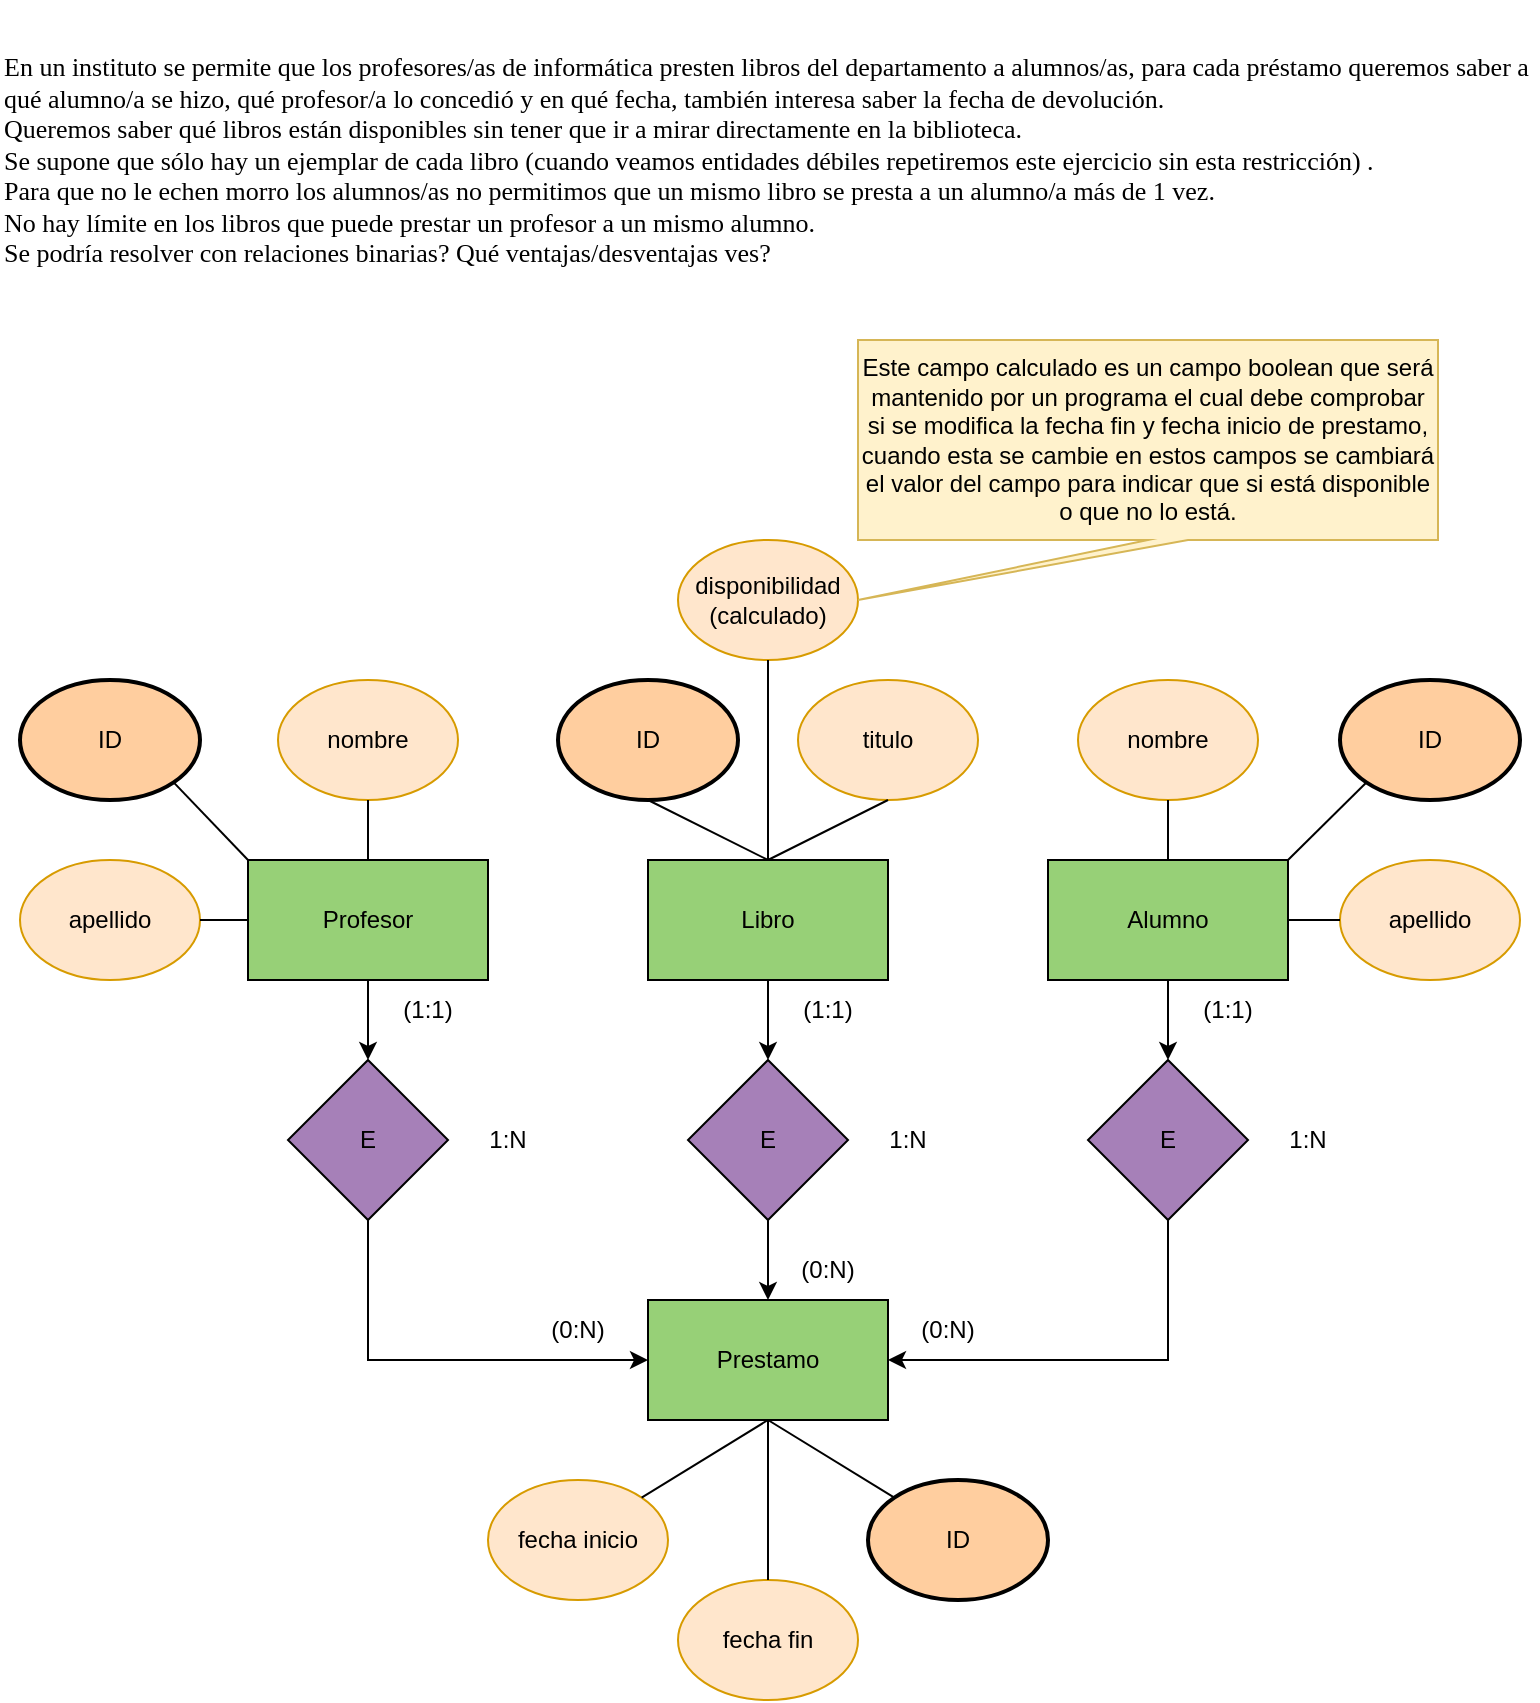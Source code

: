 <mxfile version="22.1.1" type="github">
  <diagram name="Página-1" id="kqf7d28a6P8wFACynmq2">
    <mxGraphModel dx="1434" dy="750" grid="1" gridSize="10" guides="1" tooltips="1" connect="1" arrows="1" fold="1" page="1" pageScale="1" pageWidth="827" pageHeight="1169" math="0" shadow="0">
      <root>
        <mxCell id="0" />
        <mxCell id="1" parent="0" />
        <mxCell id="vhAOgXMMRNwuM3_dvUDi-1" value="En un instituto se permite que los profesores/as de informática presten libros del departamento a alumnos/as, para cada préstamo queremos saber a qué alumno/a se hizo, qué profesor/a lo concedió y en qué fecha, también interesa saber la fecha de devolución.&lt;br style=&quot;font-size: 13px;&quot;&gt;Queremos saber qué libros están disponibles sin tener que ir a mirar directamente en la biblioteca.&lt;br style=&quot;font-size: 13px;&quot;&gt;Se supone que sólo hay un ejemplar de cada libro (cuando veamos entidades débiles repetiremos este ejercicio sin esta restricción) .&lt;br style=&quot;font-size: 13px;&quot;&gt;Para que no le echen morro los alumnos/as no permitimos que un mismo libro se presta a un alumno/a más de 1 vez.&lt;br style=&quot;font-size: 13px;&quot;&gt;No hay límite en los libros que puede prestar un profesor a un mismo alumno.&lt;br style=&quot;font-size: 13px;&quot;&gt;Se podría resolver con relaciones binarias? Qué ventajas/desventajas ves?" style="text;html=1;strokeColor=none;fillColor=none;align=left;verticalAlign=middle;whiteSpace=wrap;rounded=0;fontSize=13;fontStyle=0;fontFamily=Verdana;" parent="1" vertex="1">
          <mxGeometry x="29" y="40" width="769" height="160" as="geometry" />
        </mxCell>
        <mxCell id="vhAOgXMMRNwuM3_dvUDi-10" style="edgeStyle=orthogonalEdgeStyle;rounded=0;orthogonalLoop=1;jettySize=auto;html=1;exitX=0.5;exitY=1;exitDx=0;exitDy=0;entryX=0.5;entryY=0;entryDx=0;entryDy=0;" parent="1" source="vhAOgXMMRNwuM3_dvUDi-2" target="vhAOgXMMRNwuM3_dvUDi-6" edge="1">
          <mxGeometry relative="1" as="geometry" />
        </mxCell>
        <mxCell id="vhAOgXMMRNwuM3_dvUDi-2" value="Profesor" style="rounded=0;whiteSpace=wrap;html=1;fillColor=#97D077;" parent="1" vertex="1">
          <mxGeometry x="153" y="470" width="120" height="60" as="geometry" />
        </mxCell>
        <mxCell id="vhAOgXMMRNwuM3_dvUDi-14" style="edgeStyle=orthogonalEdgeStyle;rounded=0;orthogonalLoop=1;jettySize=auto;html=1;exitX=0.5;exitY=1;exitDx=0;exitDy=0;entryX=0.5;entryY=0;entryDx=0;entryDy=0;" parent="1" source="vhAOgXMMRNwuM3_dvUDi-3" target="vhAOgXMMRNwuM3_dvUDi-8" edge="1">
          <mxGeometry relative="1" as="geometry" />
        </mxCell>
        <mxCell id="vhAOgXMMRNwuM3_dvUDi-3" value="Alumno" style="rounded=0;whiteSpace=wrap;html=1;fillColor=#97D077;" parent="1" vertex="1">
          <mxGeometry x="553" y="470" width="120" height="60" as="geometry" />
        </mxCell>
        <mxCell id="vhAOgXMMRNwuM3_dvUDi-12" style="edgeStyle=orthogonalEdgeStyle;rounded=0;orthogonalLoop=1;jettySize=auto;html=1;exitX=0.5;exitY=1;exitDx=0;exitDy=0;entryX=0.5;entryY=0;entryDx=0;entryDy=0;" parent="1" source="vhAOgXMMRNwuM3_dvUDi-4" target="vhAOgXMMRNwuM3_dvUDi-7" edge="1">
          <mxGeometry relative="1" as="geometry" />
        </mxCell>
        <mxCell id="vhAOgXMMRNwuM3_dvUDi-4" value="Libro" style="rounded=0;whiteSpace=wrap;html=1;fillColor=#97D077;" parent="1" vertex="1">
          <mxGeometry x="353" y="470" width="120" height="60" as="geometry" />
        </mxCell>
        <mxCell id="vhAOgXMMRNwuM3_dvUDi-5" value="Prestamo" style="rounded=0;whiteSpace=wrap;html=1;fillColor=#97D077;" parent="1" vertex="1">
          <mxGeometry x="353" y="690" width="120" height="60" as="geometry" />
        </mxCell>
        <mxCell id="vhAOgXMMRNwuM3_dvUDi-11" style="edgeStyle=orthogonalEdgeStyle;rounded=0;orthogonalLoop=1;jettySize=auto;html=1;exitX=0.5;exitY=1;exitDx=0;exitDy=0;entryX=0;entryY=0.5;entryDx=0;entryDy=0;" parent="1" source="vhAOgXMMRNwuM3_dvUDi-6" target="vhAOgXMMRNwuM3_dvUDi-5" edge="1">
          <mxGeometry relative="1" as="geometry" />
        </mxCell>
        <mxCell id="vhAOgXMMRNwuM3_dvUDi-6" value="E" style="rhombus;whiteSpace=wrap;html=1;fillColor=#A680B8;" parent="1" vertex="1">
          <mxGeometry x="173" y="570" width="80" height="80" as="geometry" />
        </mxCell>
        <mxCell id="vhAOgXMMRNwuM3_dvUDi-13" style="edgeStyle=orthogonalEdgeStyle;rounded=0;orthogonalLoop=1;jettySize=auto;html=1;exitX=0.5;exitY=1;exitDx=0;exitDy=0;entryX=0.5;entryY=0;entryDx=0;entryDy=0;" parent="1" source="vhAOgXMMRNwuM3_dvUDi-7" target="vhAOgXMMRNwuM3_dvUDi-5" edge="1">
          <mxGeometry relative="1" as="geometry" />
        </mxCell>
        <mxCell id="vhAOgXMMRNwuM3_dvUDi-7" value="E" style="rhombus;whiteSpace=wrap;html=1;fillColor=#A680B8;" parent="1" vertex="1">
          <mxGeometry x="373" y="570" width="80" height="80" as="geometry" />
        </mxCell>
        <mxCell id="vhAOgXMMRNwuM3_dvUDi-15" style="edgeStyle=orthogonalEdgeStyle;rounded=0;orthogonalLoop=1;jettySize=auto;html=1;exitX=0.5;exitY=1;exitDx=0;exitDy=0;entryX=1;entryY=0.5;entryDx=0;entryDy=0;" parent="1" source="vhAOgXMMRNwuM3_dvUDi-8" target="vhAOgXMMRNwuM3_dvUDi-5" edge="1">
          <mxGeometry relative="1" as="geometry" />
        </mxCell>
        <mxCell id="vhAOgXMMRNwuM3_dvUDi-8" value="E" style="rhombus;whiteSpace=wrap;html=1;fillColor=#A680B8;" parent="1" vertex="1">
          <mxGeometry x="573" y="570" width="80" height="80" as="geometry" />
        </mxCell>
        <mxCell id="vhAOgXMMRNwuM3_dvUDi-29" style="rounded=0;orthogonalLoop=1;jettySize=auto;html=1;exitX=1;exitY=1;exitDx=0;exitDy=0;entryX=0;entryY=0;entryDx=0;entryDy=0;endArrow=none;endFill=0;" parent="1" source="vhAOgXMMRNwuM3_dvUDi-16" target="vhAOgXMMRNwuM3_dvUDi-2" edge="1">
          <mxGeometry relative="1" as="geometry" />
        </mxCell>
        <mxCell id="vhAOgXMMRNwuM3_dvUDi-16" value="ID" style="ellipse;whiteSpace=wrap;html=1;strokeWidth=2;fillColor=#FFCE9F;" parent="1" vertex="1">
          <mxGeometry x="39" y="380" width="90" height="60" as="geometry" />
        </mxCell>
        <mxCell id="vhAOgXMMRNwuM3_dvUDi-17" value="fecha inicio" style="ellipse;whiteSpace=wrap;html=1;fillColor=#ffe6cc;strokeColor=#d79b00;" parent="1" vertex="1">
          <mxGeometry x="273" y="780" width="90" height="60" as="geometry" />
        </mxCell>
        <mxCell id="vhAOgXMMRNwuM3_dvUDi-18" value="ID" style="ellipse;whiteSpace=wrap;html=1;strokeWidth=2;fillColor=#FFCE9F;" parent="1" vertex="1">
          <mxGeometry x="308" y="380" width="90" height="60" as="geometry" />
        </mxCell>
        <mxCell id="vhAOgXMMRNwuM3_dvUDi-19" value="ID" style="ellipse;whiteSpace=wrap;html=1;strokeWidth=2;fillColor=#FFCE9F;" parent="1" vertex="1">
          <mxGeometry x="699" y="380" width="90" height="60" as="geometry" />
        </mxCell>
        <mxCell id="vhAOgXMMRNwuM3_dvUDi-20" value="ID" style="ellipse;whiteSpace=wrap;html=1;strokeWidth=2;fillColor=#FFCE9F;" parent="1" vertex="1">
          <mxGeometry x="463" y="780" width="90" height="60" as="geometry" />
        </mxCell>
        <mxCell id="vhAOgXMMRNwuM3_dvUDi-23" value="nombre" style="ellipse;whiteSpace=wrap;html=1;fillColor=#ffe6cc;strokeColor=#d79b00;" parent="1" vertex="1">
          <mxGeometry x="568" y="380" width="90" height="60" as="geometry" />
        </mxCell>
        <mxCell id="vhAOgXMMRNwuM3_dvUDi-24" value="apellido" style="ellipse;whiteSpace=wrap;html=1;fillColor=#ffe6cc;strokeColor=#d79b00;" parent="1" vertex="1">
          <mxGeometry x="699" y="470" width="90" height="60" as="geometry" />
        </mxCell>
        <mxCell id="vhAOgXMMRNwuM3_dvUDi-25" value="titulo" style="ellipse;whiteSpace=wrap;html=1;fillColor=#ffe6cc;strokeColor=#d79b00;" parent="1" vertex="1">
          <mxGeometry x="428" y="380" width="90" height="60" as="geometry" />
        </mxCell>
        <mxCell id="vhAOgXMMRNwuM3_dvUDi-26" value="nombre" style="ellipse;whiteSpace=wrap;html=1;fillColor=#ffe6cc;strokeColor=#d79b00;" parent="1" vertex="1">
          <mxGeometry x="168" y="380" width="90" height="60" as="geometry" />
        </mxCell>
        <mxCell id="vhAOgXMMRNwuM3_dvUDi-27" value="apellido" style="ellipse;whiteSpace=wrap;html=1;fillColor=#ffe6cc;strokeColor=#d79b00;" parent="1" vertex="1">
          <mxGeometry x="39" y="470" width="90" height="60" as="geometry" />
        </mxCell>
        <mxCell id="vhAOgXMMRNwuM3_dvUDi-28" value="" style="endArrow=none;html=1;rounded=0;entryX=0.5;entryY=1;entryDx=0;entryDy=0;exitX=0.5;exitY=0;exitDx=0;exitDy=0;" parent="1" source="vhAOgXMMRNwuM3_dvUDi-2" target="vhAOgXMMRNwuM3_dvUDi-26" edge="1">
          <mxGeometry width="50" height="50" relative="1" as="geometry">
            <mxPoint x="269" y="520" as="sourcePoint" />
            <mxPoint x="319" y="470" as="targetPoint" />
          </mxGeometry>
        </mxCell>
        <mxCell id="vhAOgXMMRNwuM3_dvUDi-30" value="" style="endArrow=none;html=1;rounded=0;exitX=1;exitY=0.5;exitDx=0;exitDy=0;entryX=0;entryY=0.5;entryDx=0;entryDy=0;" parent="1" source="vhAOgXMMRNwuM3_dvUDi-27" target="vhAOgXMMRNwuM3_dvUDi-2" edge="1">
          <mxGeometry width="50" height="50" relative="1" as="geometry">
            <mxPoint x="269" y="520" as="sourcePoint" />
            <mxPoint x="319" y="470" as="targetPoint" />
          </mxGeometry>
        </mxCell>
        <mxCell id="vhAOgXMMRNwuM3_dvUDi-31" value="" style="endArrow=none;html=1;rounded=0;entryX=0.5;entryY=0;entryDx=0;entryDy=0;exitX=0.5;exitY=1;exitDx=0;exitDy=0;" parent="1" source="vhAOgXMMRNwuM3_dvUDi-18" target="vhAOgXMMRNwuM3_dvUDi-4" edge="1">
          <mxGeometry width="50" height="50" relative="1" as="geometry">
            <mxPoint x="269" y="520" as="sourcePoint" />
            <mxPoint x="319" y="470" as="targetPoint" />
          </mxGeometry>
        </mxCell>
        <mxCell id="vhAOgXMMRNwuM3_dvUDi-32" value="" style="endArrow=none;html=1;rounded=0;entryX=0.5;entryY=0;entryDx=0;entryDy=0;exitX=0.5;exitY=1;exitDx=0;exitDy=0;" parent="1" source="vhAOgXMMRNwuM3_dvUDi-25" target="vhAOgXMMRNwuM3_dvUDi-4" edge="1">
          <mxGeometry width="50" height="50" relative="1" as="geometry">
            <mxPoint x="269" y="520" as="sourcePoint" />
            <mxPoint x="319" y="470" as="targetPoint" />
          </mxGeometry>
        </mxCell>
        <mxCell id="vhAOgXMMRNwuM3_dvUDi-33" value="" style="endArrow=none;html=1;rounded=0;entryX=0.5;entryY=0;entryDx=0;entryDy=0;exitX=0.5;exitY=1;exitDx=0;exitDy=0;" parent="1" source="vhAOgXMMRNwuM3_dvUDi-23" target="vhAOgXMMRNwuM3_dvUDi-3" edge="1">
          <mxGeometry width="50" height="50" relative="1" as="geometry">
            <mxPoint x="269" y="520" as="sourcePoint" />
            <mxPoint x="319" y="470" as="targetPoint" />
          </mxGeometry>
        </mxCell>
        <mxCell id="vhAOgXMMRNwuM3_dvUDi-35" value="" style="endArrow=none;html=1;rounded=0;entryX=1;entryY=0;entryDx=0;entryDy=0;exitX=0;exitY=1;exitDx=0;exitDy=0;" parent="1" source="vhAOgXMMRNwuM3_dvUDi-19" target="vhAOgXMMRNwuM3_dvUDi-3" edge="1">
          <mxGeometry width="50" height="50" relative="1" as="geometry">
            <mxPoint x="709" y="450" as="sourcePoint" />
            <mxPoint x="319" y="470" as="targetPoint" />
          </mxGeometry>
        </mxCell>
        <mxCell id="vhAOgXMMRNwuM3_dvUDi-36" value="" style="endArrow=none;html=1;rounded=0;entryX=1;entryY=0.5;entryDx=0;entryDy=0;exitX=0;exitY=0.5;exitDx=0;exitDy=0;" parent="1" source="vhAOgXMMRNwuM3_dvUDi-24" target="vhAOgXMMRNwuM3_dvUDi-3" edge="1">
          <mxGeometry width="50" height="50" relative="1" as="geometry">
            <mxPoint x="269" y="520" as="sourcePoint" />
            <mxPoint x="319" y="470" as="targetPoint" />
          </mxGeometry>
        </mxCell>
        <mxCell id="vhAOgXMMRNwuM3_dvUDi-38" value="fecha fin" style="ellipse;whiteSpace=wrap;html=1;fillColor=#ffe6cc;strokeColor=#d79b00;" parent="1" vertex="1">
          <mxGeometry x="368" y="830" width="90" height="60" as="geometry" />
        </mxCell>
        <mxCell id="vhAOgXMMRNwuM3_dvUDi-39" value="(0:N)" style="text;html=1;strokeColor=none;fillColor=none;align=center;verticalAlign=middle;whiteSpace=wrap;rounded=0;" parent="1" vertex="1">
          <mxGeometry x="288" y="690" width="60" height="30" as="geometry" />
        </mxCell>
        <mxCell id="vhAOgXMMRNwuM3_dvUDi-40" value="(1:1)" style="text;html=1;strokeColor=none;fillColor=none;align=center;verticalAlign=middle;whiteSpace=wrap;rounded=0;" parent="1" vertex="1">
          <mxGeometry x="213" y="530" width="60" height="30" as="geometry" />
        </mxCell>
        <mxCell id="vhAOgXMMRNwuM3_dvUDi-41" value="1:N" style="text;html=1;strokeColor=none;fillColor=none;align=center;verticalAlign=middle;whiteSpace=wrap;rounded=0;" parent="1" vertex="1">
          <mxGeometry x="253" y="595" width="60" height="30" as="geometry" />
        </mxCell>
        <mxCell id="vhAOgXMMRNwuM3_dvUDi-42" value="(0:N)" style="text;html=1;strokeColor=none;fillColor=none;align=center;verticalAlign=middle;whiteSpace=wrap;rounded=0;" parent="1" vertex="1">
          <mxGeometry x="413" y="660" width="60" height="30" as="geometry" />
        </mxCell>
        <mxCell id="vhAOgXMMRNwuM3_dvUDi-43" value="(1:1)" style="text;html=1;strokeColor=none;fillColor=none;align=center;verticalAlign=middle;whiteSpace=wrap;rounded=0;" parent="1" vertex="1">
          <mxGeometry x="413" y="530" width="60" height="30" as="geometry" />
        </mxCell>
        <mxCell id="vhAOgXMMRNwuM3_dvUDi-44" value="1:N" style="text;html=1;strokeColor=none;fillColor=none;align=center;verticalAlign=middle;whiteSpace=wrap;rounded=0;" parent="1" vertex="1">
          <mxGeometry x="453" y="595" width="60" height="30" as="geometry" />
        </mxCell>
        <mxCell id="vhAOgXMMRNwuM3_dvUDi-45" value="(0:N)" style="text;html=1;strokeColor=none;fillColor=none;align=center;verticalAlign=middle;whiteSpace=wrap;rounded=0;" parent="1" vertex="1">
          <mxGeometry x="473" y="690" width="60" height="30" as="geometry" />
        </mxCell>
        <mxCell id="vhAOgXMMRNwuM3_dvUDi-46" value="(1:1)" style="text;html=1;strokeColor=none;fillColor=none;align=center;verticalAlign=middle;whiteSpace=wrap;rounded=0;" parent="1" vertex="1">
          <mxGeometry x="613" y="530" width="60" height="30" as="geometry" />
        </mxCell>
        <mxCell id="vhAOgXMMRNwuM3_dvUDi-47" value="1:N" style="text;html=1;strokeColor=none;fillColor=none;align=center;verticalAlign=middle;whiteSpace=wrap;rounded=0;" parent="1" vertex="1">
          <mxGeometry x="653" y="595" width="60" height="30" as="geometry" />
        </mxCell>
        <mxCell id="vhAOgXMMRNwuM3_dvUDi-48" value="" style="endArrow=none;html=1;rounded=0;entryX=0.5;entryY=1;entryDx=0;entryDy=0;exitX=1;exitY=0;exitDx=0;exitDy=0;" parent="1" source="vhAOgXMMRNwuM3_dvUDi-17" target="vhAOgXMMRNwuM3_dvUDi-5" edge="1">
          <mxGeometry width="50" height="50" relative="1" as="geometry">
            <mxPoint x="269" y="620" as="sourcePoint" />
            <mxPoint x="319" y="570" as="targetPoint" />
          </mxGeometry>
        </mxCell>
        <mxCell id="vhAOgXMMRNwuM3_dvUDi-49" value="" style="endArrow=none;html=1;rounded=0;exitX=0.5;exitY=0;exitDx=0;exitDy=0;entryX=0.5;entryY=1;entryDx=0;entryDy=0;" parent="1" source="vhAOgXMMRNwuM3_dvUDi-38" target="vhAOgXMMRNwuM3_dvUDi-5" edge="1">
          <mxGeometry width="50" height="50" relative="1" as="geometry">
            <mxPoint x="269" y="620" as="sourcePoint" />
            <mxPoint x="409" y="750" as="targetPoint" />
          </mxGeometry>
        </mxCell>
        <mxCell id="vhAOgXMMRNwuM3_dvUDi-50" value="" style="endArrow=none;html=1;rounded=0;entryX=0.5;entryY=1;entryDx=0;entryDy=0;exitX=0;exitY=0;exitDx=0;exitDy=0;" parent="1" source="vhAOgXMMRNwuM3_dvUDi-20" target="vhAOgXMMRNwuM3_dvUDi-5" edge="1">
          <mxGeometry width="50" height="50" relative="1" as="geometry">
            <mxPoint x="269" y="620" as="sourcePoint" />
            <mxPoint x="319" y="570" as="targetPoint" />
          </mxGeometry>
        </mxCell>
        <mxCell id="vhAOgXMMRNwuM3_dvUDi-51" value="disponibilidad&lt;br&gt;(calculado)" style="ellipse;whiteSpace=wrap;html=1;fillColor=#ffe6cc;strokeColor=#d79b00;" parent="1" vertex="1">
          <mxGeometry x="368" y="310" width="90" height="60" as="geometry" />
        </mxCell>
        <mxCell id="vhAOgXMMRNwuM3_dvUDi-52" value="" style="endArrow=none;html=1;rounded=0;entryX=0.5;entryY=0;entryDx=0;entryDy=0;exitX=0.5;exitY=1;exitDx=0;exitDy=0;" parent="1" source="vhAOgXMMRNwuM3_dvUDi-51" target="vhAOgXMMRNwuM3_dvUDi-4" edge="1">
          <mxGeometry width="50" height="50" relative="1" as="geometry">
            <mxPoint x="270" y="560" as="sourcePoint" />
            <mxPoint x="320" y="510" as="targetPoint" />
          </mxGeometry>
        </mxCell>
        <mxCell id="vhAOgXMMRNwuM3_dvUDi-53" value="Este campo calculado es un campo boolean que será mantenido por un programa el cual debe comprobar si se modifica la fecha fin y fecha inicio de prestamo, cuando esta se cambie en estos campos se cambiará el valor del campo para indicar que si está disponible o que no lo está.&lt;div style=&quot;text-align: justify;&quot;&gt;&lt;/div&gt;" style="shape=callout;whiteSpace=wrap;html=1;perimeter=calloutPerimeter;position2=0;fillColor=#fff2cc;strokeColor=#d6b656;" parent="1" vertex="1">
          <mxGeometry x="458" y="210" width="290" height="130" as="geometry" />
        </mxCell>
      </root>
    </mxGraphModel>
  </diagram>
</mxfile>
